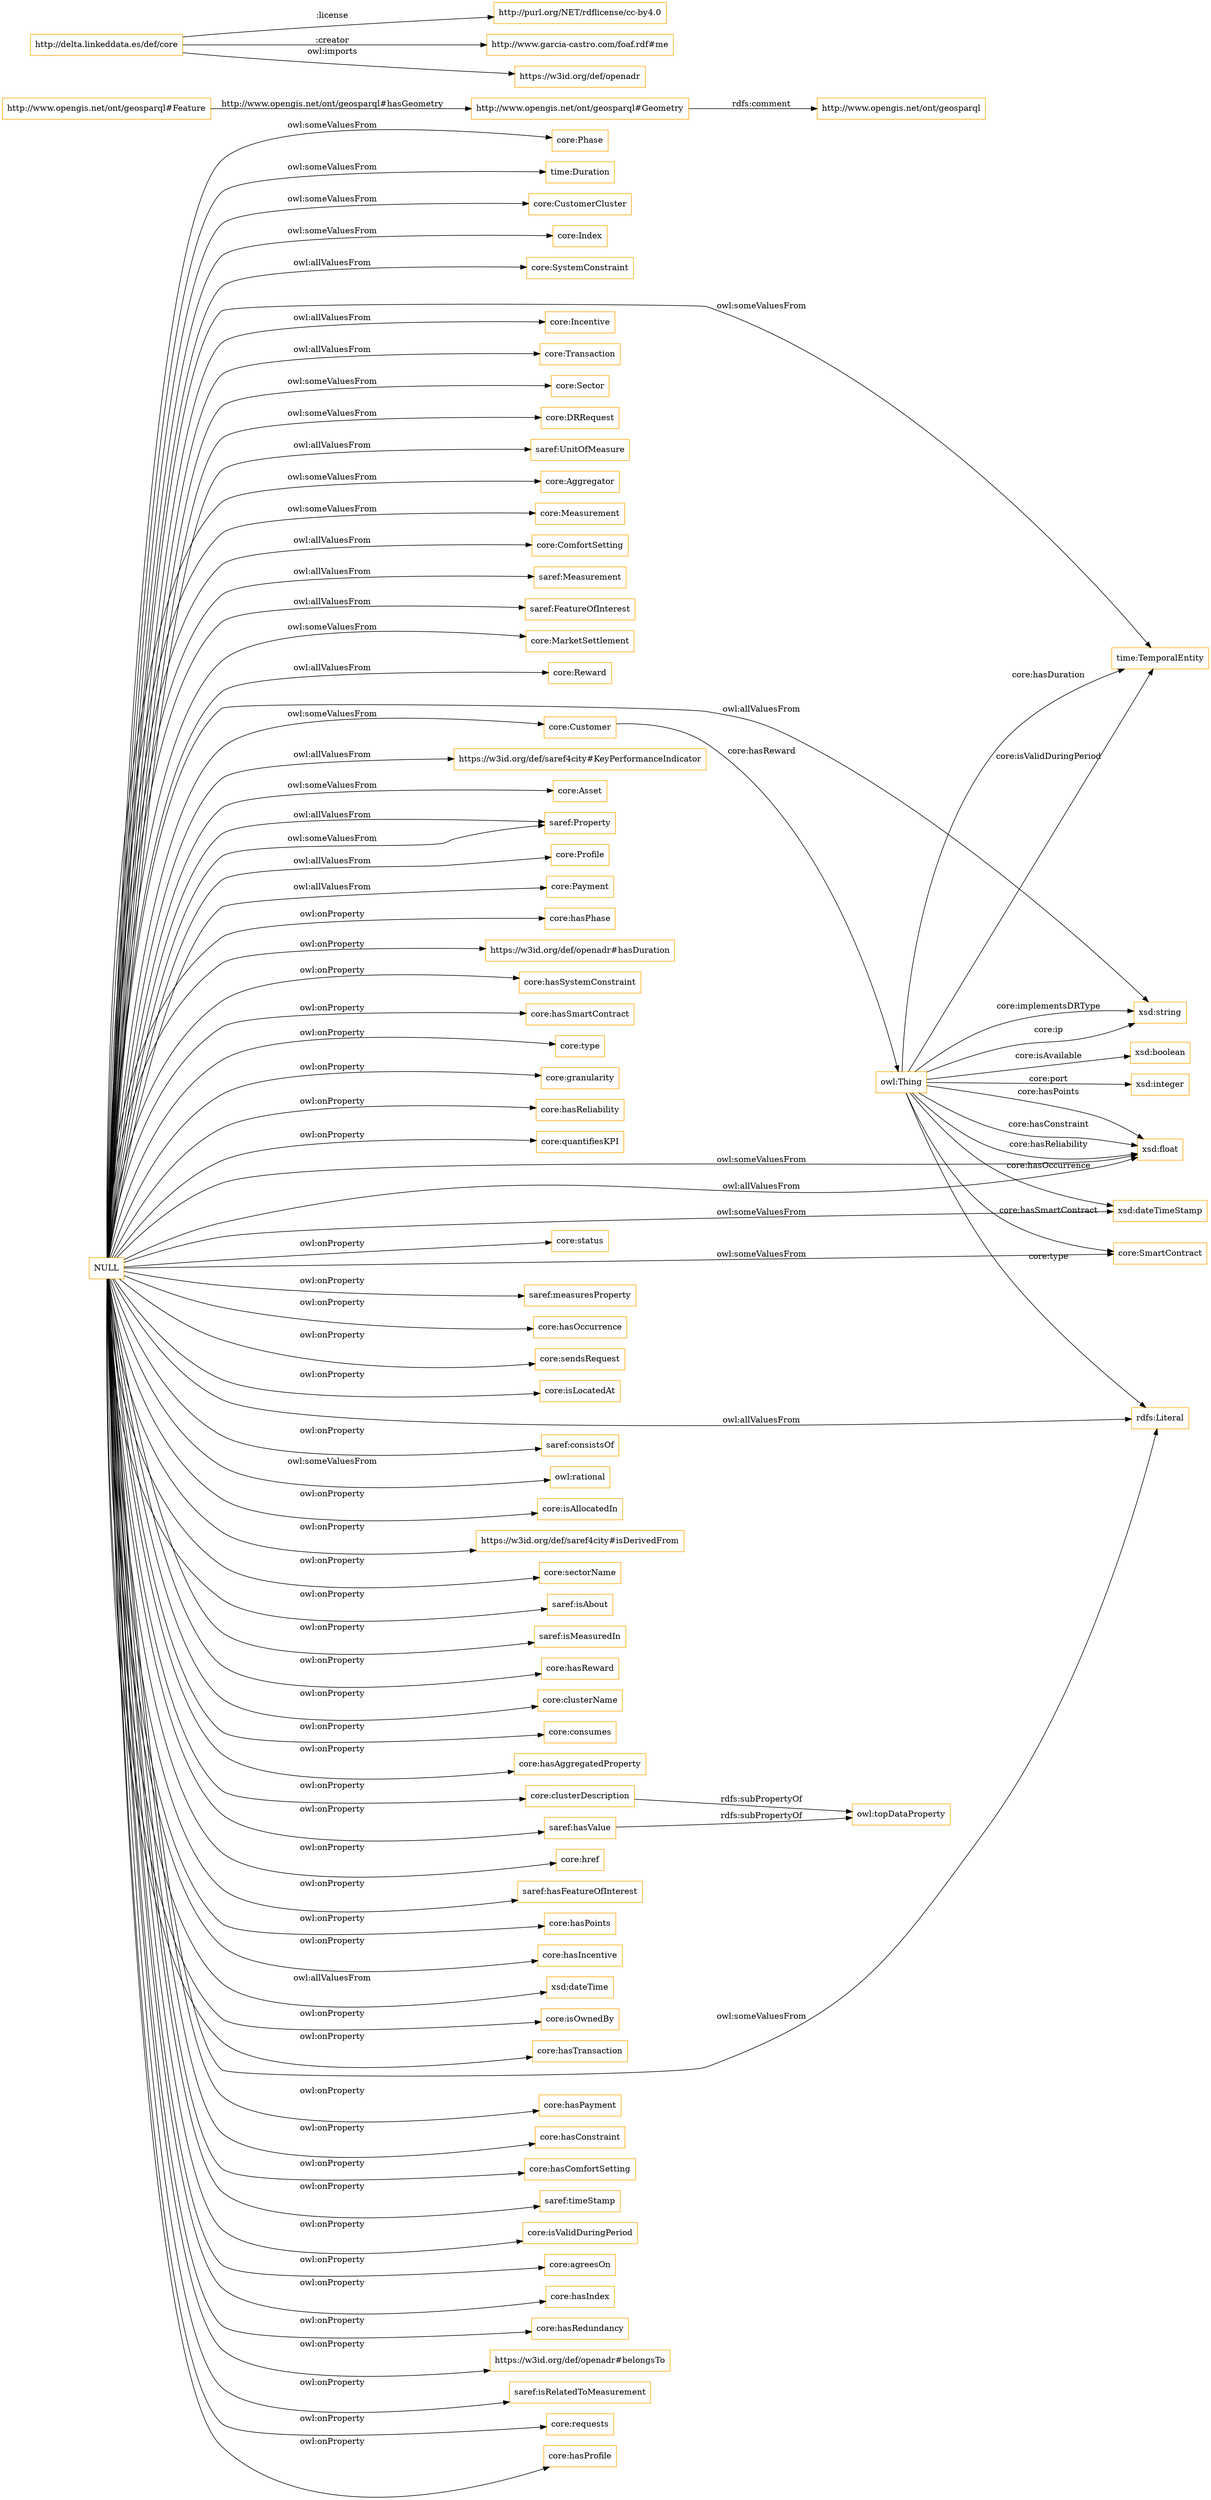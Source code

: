 digraph ar2dtool_diagram { 
rankdir=LR;
size="1501"
node [shape = rectangle, color="orange"]; "core:Phase" "time:Duration" "core:CustomerCluster" "core:Index" "core:SystemConstraint" "core:Customer" "core:Incentive" "core:Transaction" "core:Sector" "core:DRRequest" "http://www.opengis.net/ont/geosparql#Geometry" "saref:UnitOfMeasure" "core:Aggregator" "core:Measurement" "core:ComfortSetting" "saref:Measurement" "saref:FeatureOfInterest" "core:MarketSettlement" "core:Reward" "time:TemporalEntity" "core:SmartContract" "https://w3id.org/def/saref4city#KeyPerformanceIndicator" "core:Asset" "http://www.opengis.net/ont/geosparql#Feature" "saref:Property" "core:Profile" "core:Payment" ; /*classes style*/
	"NULL" -> "core:hasPhase" [ label = "owl:onProperty" ];
	"NULL" -> "core:ComfortSetting" [ label = "owl:allValuesFrom" ];
	"NULL" -> "https://w3id.org/def/openadr#hasDuration" [ label = "owl:onProperty" ];
	"NULL" -> "core:hasSystemConstraint" [ label = "owl:onProperty" ];
	"NULL" -> "core:hasSmartContract" [ label = "owl:onProperty" ];
	"NULL" -> "core:type" [ label = "owl:onProperty" ];
	"NULL" -> "time:TemporalEntity" [ label = "owl:someValuesFrom" ];
	"NULL" -> "core:granularity" [ label = "owl:onProperty" ];
	"NULL" -> "core:hasReliability" [ label = "owl:onProperty" ];
	"NULL" -> "saref:FeatureOfInterest" [ label = "owl:allValuesFrom" ];
	"NULL" -> "saref:UnitOfMeasure" [ label = "owl:allValuesFrom" ];
	"NULL" -> "core:quantifiesKPI" [ label = "owl:onProperty" ];
	"NULL" -> "saref:Measurement" [ label = "owl:allValuesFrom" ];
	"NULL" -> "core:Profile" [ label = "owl:allValuesFrom" ];
	"NULL" -> "core:Reward" [ label = "owl:allValuesFrom" ];
	"NULL" -> "xsd:float" [ label = "owl:someValuesFrom" ];
	"NULL" -> "xsd:string" [ label = "owl:allValuesFrom" ];
	"NULL" -> "https://w3id.org/def/saref4city#KeyPerformanceIndicator" [ label = "owl:allValuesFrom" ];
	"NULL" -> "core:Measurement" [ label = "owl:someValuesFrom" ];
	"NULL" -> "core:status" [ label = "owl:onProperty" ];
	"NULL" -> "xsd:dateTimeStamp" [ label = "owl:someValuesFrom" ];
	"NULL" -> "core:Phase" [ label = "owl:someValuesFrom" ];
	"NULL" -> "time:Duration" [ label = "owl:someValuesFrom" ];
	"NULL" -> "saref:measuresProperty" [ label = "owl:onProperty" ];
	"NULL" -> "core:hasOccurrence" [ label = "owl:onProperty" ];
	"NULL" -> "core:sendsRequest" [ label = "owl:onProperty" ];
	"NULL" -> "core:isLocatedAt" [ label = "owl:onProperty" ];
	"NULL" -> "saref:hasValue" [ label = "owl:onProperty" ];
	"NULL" -> "saref:consistsOf" [ label = "owl:onProperty" ];
	"NULL" -> "owl:rational" [ label = "owl:someValuesFrom" ];
	"NULL" -> "core:isAllocatedIn" [ label = "owl:onProperty" ];
	"NULL" -> "https://w3id.org/def/saref4city#isDerivedFrom" [ label = "owl:onProperty" ];
	"NULL" -> "core:sectorName" [ label = "owl:onProperty" ];
	"NULL" -> "saref:isAbout" [ label = "owl:onProperty" ];
	"NULL" -> "saref:isMeasuredIn" [ label = "owl:onProperty" ];
	"NULL" -> "core:hasReward" [ label = "owl:onProperty" ];
	"NULL" -> "core:clusterName" [ label = "owl:onProperty" ];
	"NULL" -> "core:Payment" [ label = "owl:allValuesFrom" ];
	"NULL" -> "core:Asset" [ label = "owl:someValuesFrom" ];
	"NULL" -> "core:Aggregator" [ label = "owl:someValuesFrom" ];
	"NULL" -> "saref:Property" [ label = "owl:someValuesFrom" ];
	"NULL" -> "core:Incentive" [ label = "owl:allValuesFrom" ];
	"NULL" -> "core:MarketSettlement" [ label = "owl:someValuesFrom" ];
	"NULL" -> "core:consumes" [ label = "owl:onProperty" ];
	"NULL" -> "core:hasAggregatedProperty" [ label = "owl:onProperty" ];
	"NULL" -> "rdfs:Literal" [ label = "owl:someValuesFrom" ];
	"NULL" -> "core:href" [ label = "owl:onProperty" ];
	"NULL" -> "saref:hasFeatureOfInterest" [ label = "owl:onProperty" ];
	"NULL" -> "core:hasPoints" [ label = "owl:onProperty" ];
	"NULL" -> "core:hasIncentive" [ label = "owl:onProperty" ];
	"NULL" -> "core:CustomerCluster" [ label = "owl:someValuesFrom" ];
	"NULL" -> "core:Customer" [ label = "owl:someValuesFrom" ];
	"NULL" -> "core:Transaction" [ label = "owl:allValuesFrom" ];
	"NULL" -> "core:DRRequest" [ label = "owl:someValuesFrom" ];
	"NULL" -> "core:Index" [ label = "owl:someValuesFrom" ];
	"NULL" -> "xsd:dateTime" [ label = "owl:allValuesFrom" ];
	"NULL" -> "core:isOwnedBy" [ label = "owl:onProperty" ];
	"NULL" -> "core:hasTransaction" [ label = "owl:onProperty" ];
	"NULL" -> "core:SystemConstraint" [ label = "owl:allValuesFrom" ];
	"NULL" -> "core:clusterDescription" [ label = "owl:onProperty" ];
	"NULL" -> "core:hasPayment" [ label = "owl:onProperty" ];
	"NULL" -> "core:hasConstraint" [ label = "owl:onProperty" ];
	"NULL" -> "xsd:float" [ label = "owl:allValuesFrom" ];
	"NULL" -> "core:hasComfortSetting" [ label = "owl:onProperty" ];
	"NULL" -> "saref:timeStamp" [ label = "owl:onProperty" ];
	"NULL" -> "core:isValidDuringPeriod" [ label = "owl:onProperty" ];
	"NULL" -> "saref:Property" [ label = "owl:allValuesFrom" ];
	"NULL" -> "core:agreesOn" [ label = "owl:onProperty" ];
	"NULL" -> "core:SmartContract" [ label = "owl:someValuesFrom" ];
	"NULL" -> "rdfs:Literal" [ label = "owl:allValuesFrom" ];
	"NULL" -> "core:hasIndex" [ label = "owl:onProperty" ];
	"NULL" -> "core:Sector" [ label = "owl:someValuesFrom" ];
	"NULL" -> "core:hasRedundancy" [ label = "owl:onProperty" ];
	"NULL" -> "https://w3id.org/def/openadr#belongsTo" [ label = "owl:onProperty" ];
	"NULL" -> "saref:isRelatedToMeasurement" [ label = "owl:onProperty" ];
	"NULL" -> "core:requests" [ label = "owl:onProperty" ];
	"NULL" -> "core:hasProfile" [ label = "owl:onProperty" ];
	"http://delta.linkeddata.es/def/core" -> "http://purl.org/NET/rdflicense/cc-by4.0" [ label = ":license" ];
	"http://delta.linkeddata.es/def/core" -> "http://www.garcia-castro.com/foaf.rdf#me" [ label = ":creator" ];
	"http://delta.linkeddata.es/def/core" -> "https://w3id.org/def/openadr" [ label = "owl:imports" ];
	"core:clusterDescription" -> "owl:topDataProperty" [ label = "rdfs:subPropertyOf" ];
	"saref:hasValue" -> "owl:topDataProperty" [ label = "rdfs:subPropertyOf" ];
	"http://www.opengis.net/ont/geosparql#Geometry" -> "http://www.opengis.net/ont/geosparql" [ label = "rdfs:comment" ];
	"http://www.opengis.net/ont/geosparql#Feature" -> "http://www.opengis.net/ont/geosparql#Geometry" [ label = "http://www.opengis.net/ont/geosparql#hasGeometry" ];
	"owl:Thing" -> "xsd:float" [ label = "core:hasReliability" ];
	"owl:Thing" -> "time:TemporalEntity" [ label = "core:isValidDuringPeriod" ];
	"owl:Thing" -> "xsd:integer" [ label = "core:port" ];
	"owl:Thing" -> "xsd:string" [ label = "core:ip" ];
	"owl:Thing" -> "core:SmartContract" [ label = "core:hasSmartContract" ];
	"owl:Thing" -> "xsd:float" [ label = "core:hasPoints" ];
	"owl:Thing" -> "xsd:boolean" [ label = "core:isAvailable" ];
	"owl:Thing" -> "xsd:dateTimeStamp" [ label = "core:hasOccurrence" ];
	"owl:Thing" -> "rdfs:Literal" [ label = "core:type" ];
	"owl:Thing" -> "xsd:string" [ label = "core:implementsDRType" ];
	"owl:Thing" -> "time:TemporalEntity" [ label = "core:hasDuration" ];
	"core:Customer" -> "owl:Thing" [ label = "core:hasReward" ];
	"owl:Thing" -> "xsd:float" [ label = "core:hasConstraint" ];

}
